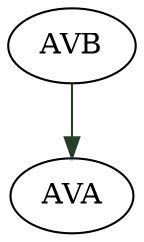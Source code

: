 digraph "" {
	AVB	[layer=0];
	AVA	[layer=0];
	AVB -> AVA	[key=0,
		color="#264027",
		edge_type=chemical,
		graph_type=class_graph,
		weight=47];
}
